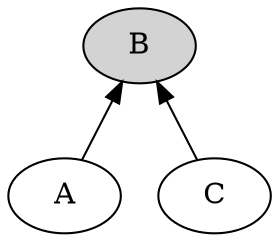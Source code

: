 // Divergent Blocking Net
digraph {
	edge [dir=back]
		B [style=filled]
		A [style=solid]
		C [style=solid]
			B -> A
			B -> C
}